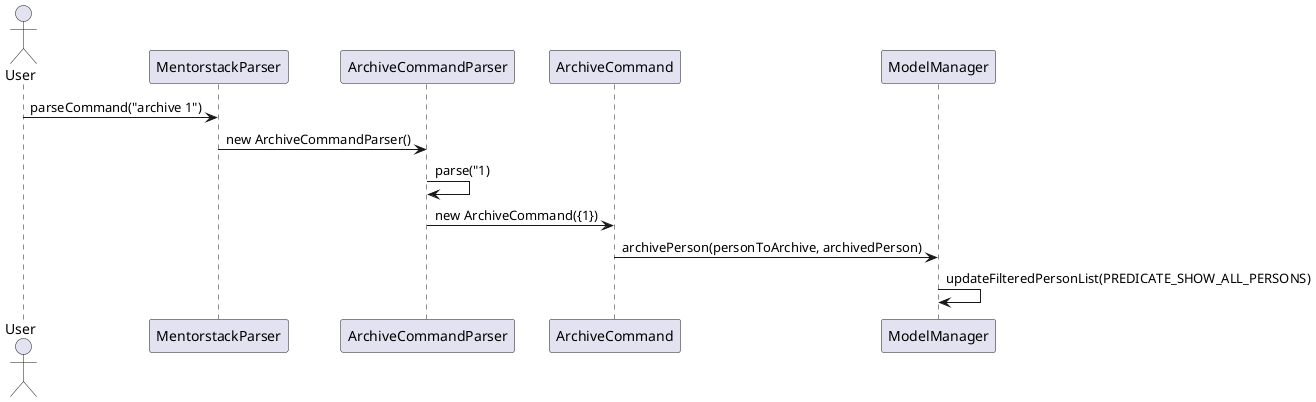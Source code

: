 @startuml
actor User
participant MentorstackParser
participant ArchiveCommandParser
participant ArchiveCommand
participant ModelManager


User -> MentorstackParser: parseCommand("archive 1")
MentorstackParser -> ArchiveCommandParser: new ArchiveCommandParser()
ArchiveCommandParser -> ArchiveCommandParser: parse("1)
ArchiveCommandParser -> ArchiveCommand: new ArchiveCommand({1})
ArchiveCommand -> ModelManager: archivePerson(personToArchive, archivedPerson)
ModelManager -> ModelManager: updateFilteredPersonList(PREDICATE_SHOW_ALL_PERSONS)

@enduml